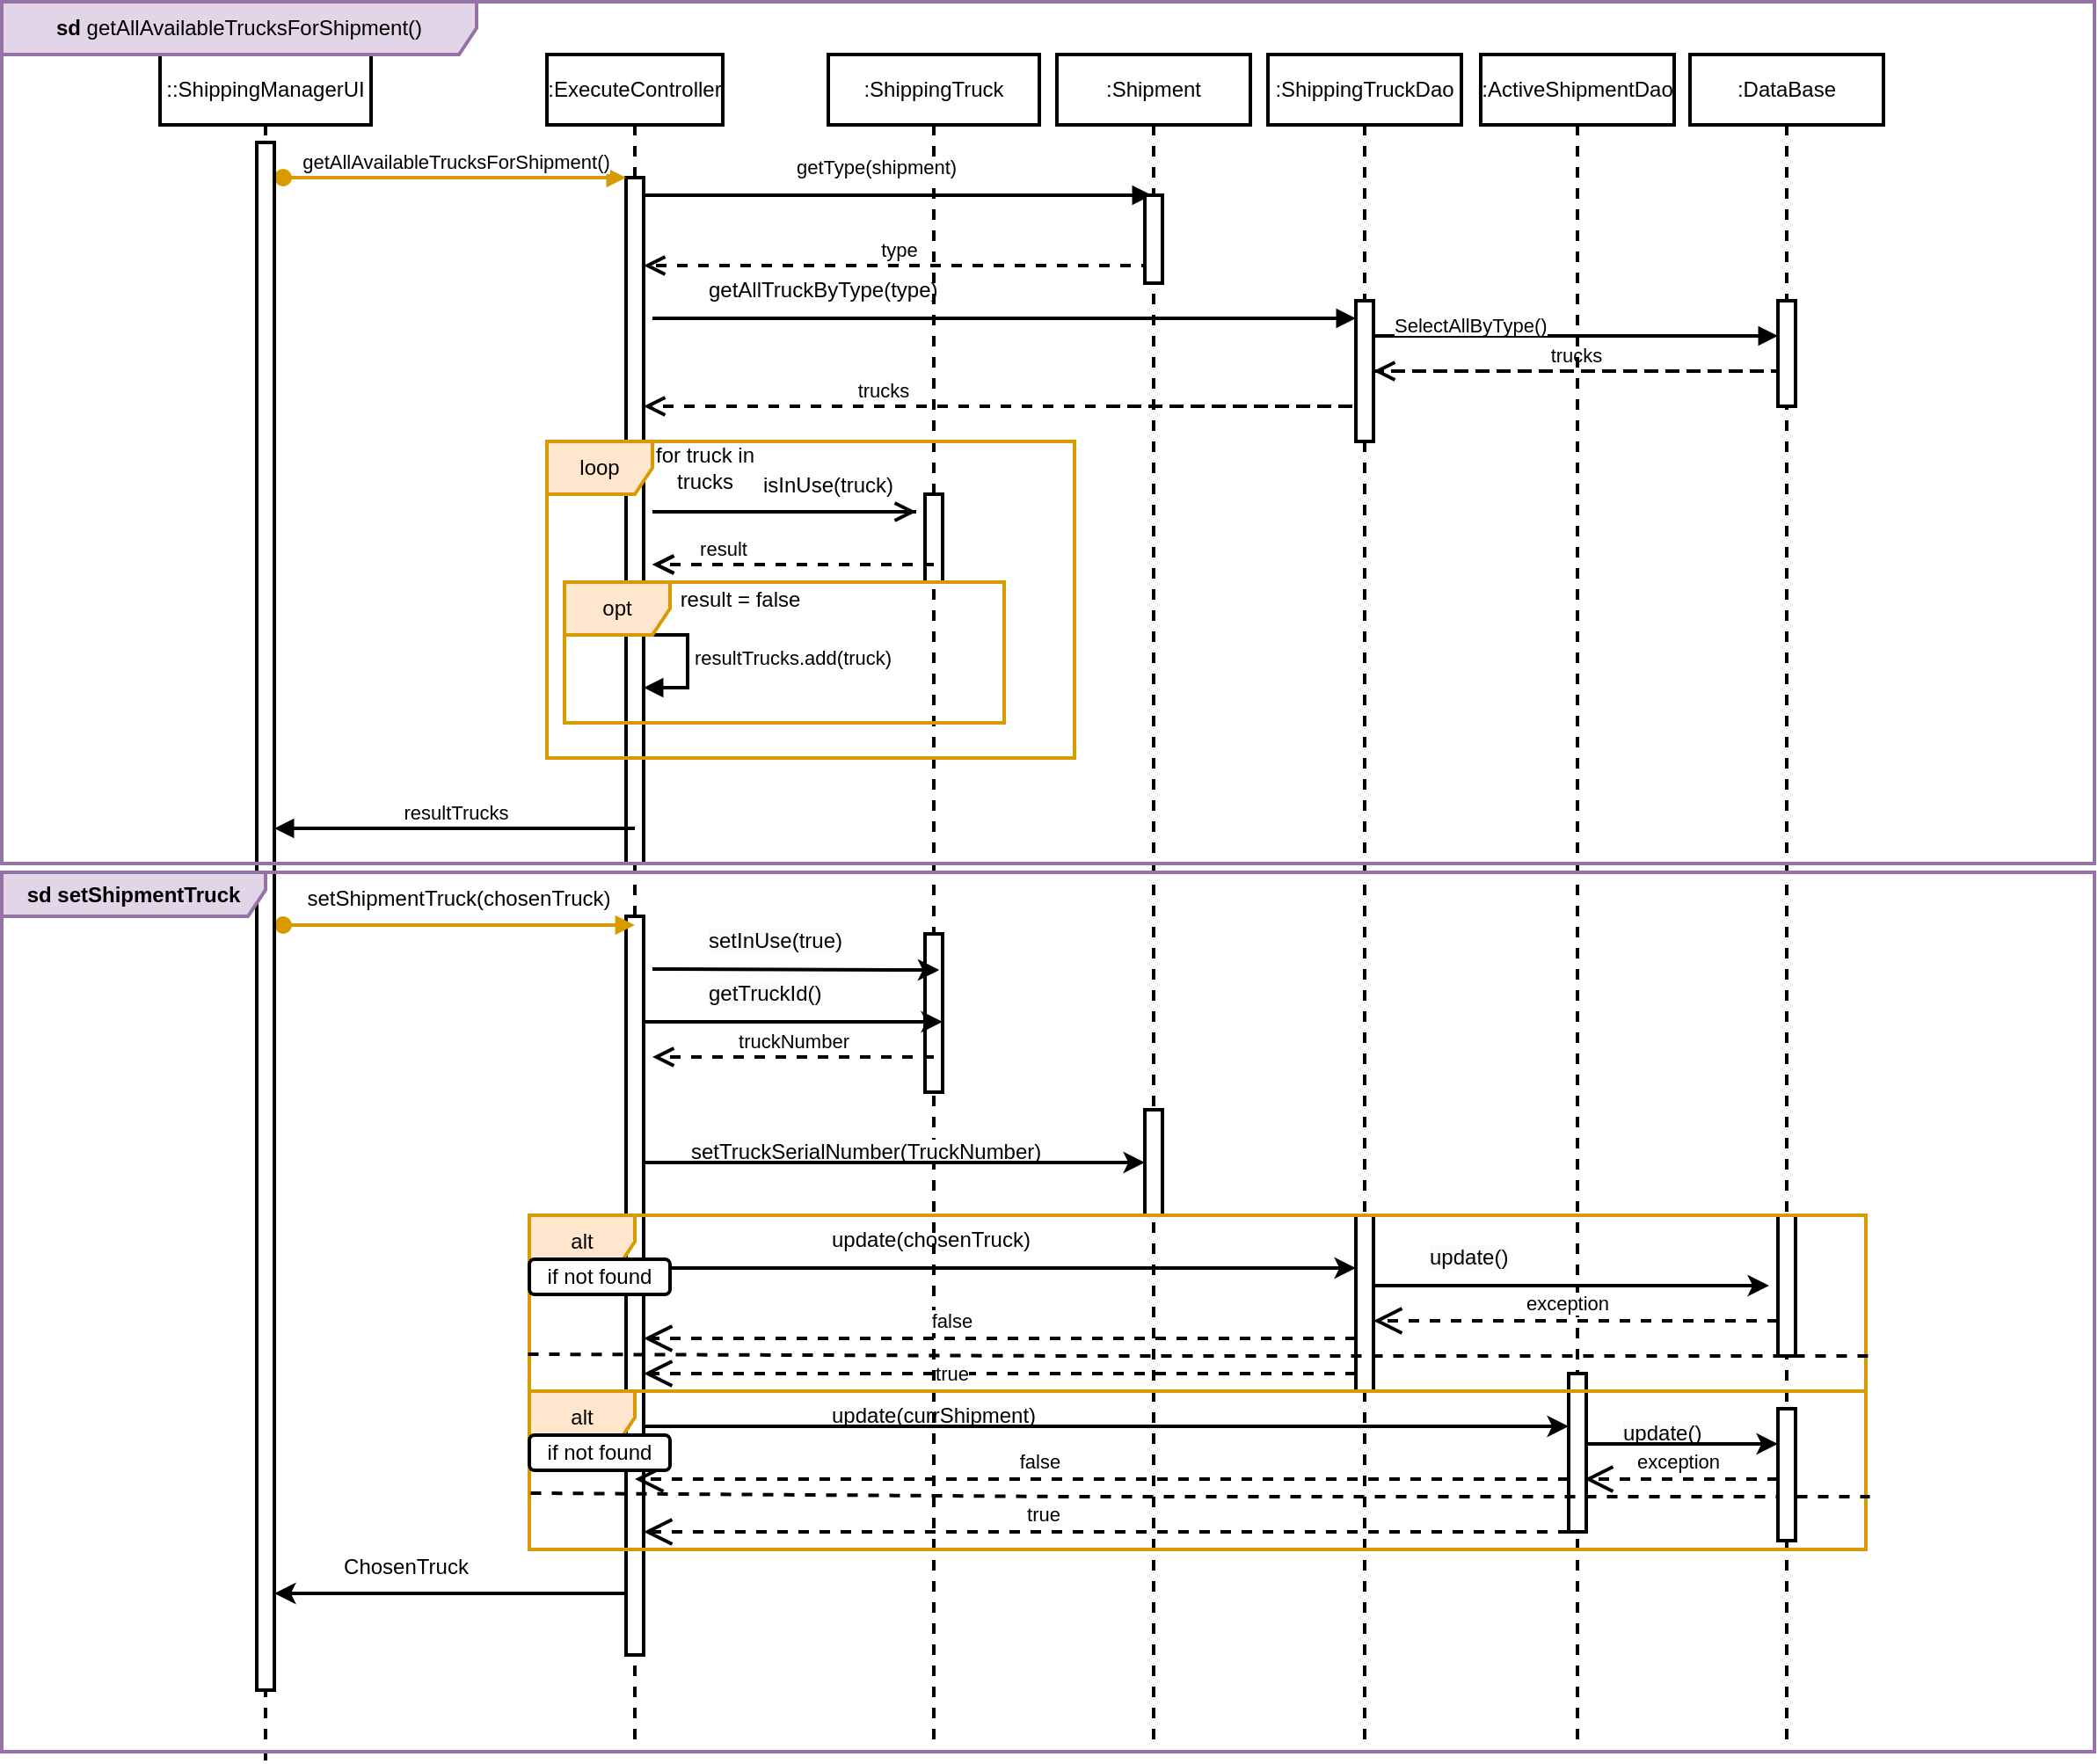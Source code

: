 <mxfile version="21.2.6" type="github">
  <diagram name="Page-1" id="2YBvvXClWsGukQMizWep">
    <mxGraphModel dx="2072" dy="686" grid="1" gridSize="10" guides="1" tooltips="1" connect="1" arrows="1" fold="1" page="1" pageScale="1" pageWidth="850" pageHeight="1100" math="0" shadow="0">
      <root>
        <mxCell id="0" />
        <mxCell id="1" parent="0" />
        <mxCell id="aM9ryv3xv72pqoxQDRHE-1" value=":ExecuteController" style="shape=umlLifeline;perimeter=lifelinePerimeter;whiteSpace=wrap;html=1;container=0;dropTarget=0;collapsible=0;recursiveResize=0;outlineConnect=0;portConstraint=eastwest;newEdgeStyle={&quot;edgeStyle&quot;:&quot;elbowEdgeStyle&quot;,&quot;elbow&quot;:&quot;vertical&quot;,&quot;curved&quot;:0,&quot;rounded&quot;:0};strokeWidth=2;" parent="1" vertex="1">
          <mxGeometry x="40" y="40" width="100" height="960" as="geometry" />
        </mxCell>
        <mxCell id="aM9ryv3xv72pqoxQDRHE-2" value="" style="html=1;points=[];perimeter=orthogonalPerimeter;outlineConnect=0;targetShapes=umlLifeline;portConstraint=eastwest;newEdgeStyle={&quot;edgeStyle&quot;:&quot;elbowEdgeStyle&quot;,&quot;elbow&quot;:&quot;vertical&quot;,&quot;curved&quot;:0,&quot;rounded&quot;:0};strokeWidth=2;" parent="aM9ryv3xv72pqoxQDRHE-1" vertex="1">
          <mxGeometry x="45" y="70" width="10" height="390" as="geometry" />
        </mxCell>
        <mxCell id="aM9ryv3xv72pqoxQDRHE-3" value="getAllAvailableTrucksForShipment()" style="html=1;verticalAlign=bottom;startArrow=oval;endArrow=block;startSize=8;edgeStyle=elbowEdgeStyle;elbow=vertical;curved=0;rounded=0;strokeWidth=2;fillColor=#ffe6cc;strokeColor=#d79b00;" parent="aM9ryv3xv72pqoxQDRHE-1" target="aM9ryv3xv72pqoxQDRHE-2" edge="1">
          <mxGeometry relative="1" as="geometry">
            <mxPoint x="-150" y="70" as="sourcePoint" />
            <mxPoint as="offset" />
          </mxGeometry>
        </mxCell>
        <mxCell id="iJzgUWPLG5DUc_U-r8P8-33" value="" style="html=1;points=[];perimeter=orthogonalPerimeter;outlineConnect=0;targetShapes=umlLifeline;portConstraint=eastwest;newEdgeStyle={&quot;edgeStyle&quot;:&quot;elbowEdgeStyle&quot;,&quot;elbow&quot;:&quot;vertical&quot;,&quot;curved&quot;:0,&quot;rounded&quot;:0};strokeWidth=2;" parent="aM9ryv3xv72pqoxQDRHE-1" vertex="1">
          <mxGeometry x="45" y="490" width="10" height="420" as="geometry" />
        </mxCell>
        <mxCell id="iJzgUWPLG5DUc_U-r8P8-143" value="resultTrucks.add(truck)" style="html=1;align=left;spacingLeft=2;endArrow=block;rounded=0;edgeStyle=orthogonalEdgeStyle;curved=0;rounded=0;strokeWidth=2;" parent="aM9ryv3xv72pqoxQDRHE-1" edge="1">
          <mxGeometry relative="1" as="geometry">
            <mxPoint x="50" y="330" as="sourcePoint" />
            <Array as="points">
              <mxPoint x="80" y="360" />
            </Array>
            <mxPoint x="55" y="360.029" as="targetPoint" />
          </mxGeometry>
        </mxCell>
        <mxCell id="aM9ryv3xv72pqoxQDRHE-5" value=":ShippingTruck" style="shape=umlLifeline;perimeter=lifelinePerimeter;whiteSpace=wrap;html=1;container=0;dropTarget=0;collapsible=0;recursiveResize=0;outlineConnect=0;portConstraint=eastwest;newEdgeStyle={&quot;edgeStyle&quot;:&quot;elbowEdgeStyle&quot;,&quot;elbow&quot;:&quot;vertical&quot;,&quot;curved&quot;:0,&quot;rounded&quot;:0};strokeWidth=2;" parent="1" vertex="1">
          <mxGeometry x="200" y="40" width="120" height="960" as="geometry" />
        </mxCell>
        <mxCell id="iJzgUWPLG5DUc_U-r8P8-34" value="" style="html=1;points=[];perimeter=orthogonalPerimeter;outlineConnect=0;targetShapes=umlLifeline;portConstraint=eastwest;newEdgeStyle={&quot;edgeStyle&quot;:&quot;elbowEdgeStyle&quot;,&quot;elbow&quot;:&quot;vertical&quot;,&quot;curved&quot;:0,&quot;rounded&quot;:0};strokeWidth=2;" parent="aM9ryv3xv72pqoxQDRHE-5" vertex="1">
          <mxGeometry x="55" y="500" width="10" height="90" as="geometry" />
        </mxCell>
        <mxCell id="iJzgUWPLG5DUc_U-r8P8-75" value="" style="html=1;points=[];perimeter=orthogonalPerimeter;outlineConnect=0;targetShapes=umlLifeline;portConstraint=eastwest;newEdgeStyle={&quot;edgeStyle&quot;:&quot;elbowEdgeStyle&quot;,&quot;elbow&quot;:&quot;vertical&quot;,&quot;curved&quot;:0,&quot;rounded&quot;:0};strokeWidth=2;" parent="aM9ryv3xv72pqoxQDRHE-5" vertex="1">
          <mxGeometry x="55" y="250" width="10" height="50" as="geometry" />
        </mxCell>
        <mxCell id="aM9ryv3xv72pqoxQDRHE-7" value="" style="html=1;verticalAlign=bottom;endArrow=block;edgeStyle=elbowEdgeStyle;elbow=vertical;curved=0;rounded=0;strokeWidth=2;" parent="1" source="aM9ryv3xv72pqoxQDRHE-2" target="iJzgUWPLG5DUc_U-r8P8-44" edge="1">
          <mxGeometry x="0.002" relative="1" as="geometry">
            <mxPoint x="195" y="130" as="sourcePoint" />
            <Array as="points">
              <mxPoint x="180" y="120" />
            </Array>
            <mxPoint x="265" y="120" as="targetPoint" />
            <mxPoint as="offset" />
          </mxGeometry>
        </mxCell>
        <mxCell id="iJzgUWPLG5DUc_U-r8P8-1" value="&lt;span style=&quot;color: rgb(0, 0, 0); font-family: Helvetica; font-size: 11px; font-style: normal; font-variant-ligatures: normal; font-variant-caps: normal; font-weight: 400; letter-spacing: normal; orphans: 2; text-align: center; text-indent: 0px; text-transform: none; widows: 2; word-spacing: 0px; -webkit-text-stroke-width: 0px; background-color: rgb(255, 255, 255); text-decoration-thickness: initial; text-decoration-style: initial; text-decoration-color: initial; float: none; display: inline !important;&quot;&gt;getType(shipment)&lt;/span&gt;" style="text;whiteSpace=wrap;html=1;strokeWidth=2;" parent="1" vertex="1">
          <mxGeometry x="180" y="90" width="100" height="40" as="geometry" />
        </mxCell>
        <mxCell id="iJzgUWPLG5DUc_U-r8P8-2" value="type" style="html=1;verticalAlign=bottom;endArrow=open;dashed=1;endSize=8;edgeStyle=elbowEdgeStyle;elbow=vertical;curved=0;rounded=0;strokeWidth=2;" parent="1" source="iJzgUWPLG5DUc_U-r8P8-44" target="aM9ryv3xv72pqoxQDRHE-2" edge="1">
          <mxGeometry relative="1" as="geometry">
            <mxPoint x="100" y="160" as="targetPoint" />
            <Array as="points">
              <mxPoint x="185" y="160" />
            </Array>
            <mxPoint x="260" y="160" as="sourcePoint" />
          </mxGeometry>
        </mxCell>
        <mxCell id="iJzgUWPLG5DUc_U-r8P8-3" value=":ShippingTruckDao" style="shape=umlLifeline;perimeter=lifelinePerimeter;whiteSpace=wrap;html=1;container=0;dropTarget=0;collapsible=0;recursiveResize=0;outlineConnect=0;portConstraint=eastwest;newEdgeStyle={&quot;edgeStyle&quot;:&quot;elbowEdgeStyle&quot;,&quot;elbow&quot;:&quot;vertical&quot;,&quot;curved&quot;:0,&quot;rounded&quot;:0};strokeWidth=2;" parent="1" vertex="1">
          <mxGeometry x="450" y="40" width="110" height="960" as="geometry" />
        </mxCell>
        <mxCell id="iJzgUWPLG5DUc_U-r8P8-4" value="" style="html=1;points=[];perimeter=orthogonalPerimeter;outlineConnect=0;targetShapes=umlLifeline;portConstraint=eastwest;newEdgeStyle={&quot;edgeStyle&quot;:&quot;elbowEdgeStyle&quot;,&quot;elbow&quot;:&quot;vertical&quot;,&quot;curved&quot;:0,&quot;rounded&quot;:0};strokeWidth=2;" parent="iJzgUWPLG5DUc_U-r8P8-3" vertex="1">
          <mxGeometry x="50" y="140" width="10" height="80" as="geometry" />
        </mxCell>
        <mxCell id="iJzgUWPLG5DUc_U-r8P8-81" value="" style="html=1;points=[];perimeter=orthogonalPerimeter;outlineConnect=0;targetShapes=umlLifeline;portConstraint=eastwest;newEdgeStyle={&quot;edgeStyle&quot;:&quot;elbowEdgeStyle&quot;,&quot;elbow&quot;:&quot;vertical&quot;,&quot;curved&quot;:0,&quot;rounded&quot;:0};strokeWidth=2;" parent="iJzgUWPLG5DUc_U-r8P8-3" vertex="1">
          <mxGeometry x="50" y="660" width="10" height="100" as="geometry" />
        </mxCell>
        <mxCell id="iJzgUWPLG5DUc_U-r8P8-5" value="" style="html=1;verticalAlign=bottom;endArrow=block;edgeStyle=elbowEdgeStyle;elbow=vertical;curved=0;rounded=0;strokeWidth=2;" parent="1" target="iJzgUWPLG5DUc_U-r8P8-4" edge="1">
          <mxGeometry x="0.002" relative="1" as="geometry">
            <mxPoint x="100" y="190" as="sourcePoint" />
            <Array as="points" />
            <mxPoint x="270" y="189.8" as="targetPoint" />
            <mxPoint as="offset" />
          </mxGeometry>
        </mxCell>
        <mxCell id="iJzgUWPLG5DUc_U-r8P8-6" value="getAllTruckByType(type)" style="text;whiteSpace=wrap;html=1;strokeWidth=2;" parent="1" vertex="1">
          <mxGeometry x="130" y="160" width="100" height="40" as="geometry" />
        </mxCell>
        <mxCell id="iJzgUWPLG5DUc_U-r8P8-8" value=":DataBase" style="shape=umlLifeline;perimeter=lifelinePerimeter;whiteSpace=wrap;html=1;container=0;dropTarget=0;collapsible=0;recursiveResize=0;outlineConnect=0;portConstraint=eastwest;newEdgeStyle={&quot;edgeStyle&quot;:&quot;elbowEdgeStyle&quot;,&quot;elbow&quot;:&quot;vertical&quot;,&quot;curved&quot;:0,&quot;rounded&quot;:0};strokeWidth=2;" parent="1" vertex="1">
          <mxGeometry x="690" y="40" width="110" height="960" as="geometry" />
        </mxCell>
        <mxCell id="iJzgUWPLG5DUc_U-r8P8-9" value="" style="html=1;points=[];perimeter=orthogonalPerimeter;outlineConnect=0;targetShapes=umlLifeline;portConstraint=eastwest;newEdgeStyle={&quot;edgeStyle&quot;:&quot;elbowEdgeStyle&quot;,&quot;elbow&quot;:&quot;vertical&quot;,&quot;curved&quot;:0,&quot;rounded&quot;:0};strokeWidth=2;" parent="iJzgUWPLG5DUc_U-r8P8-8" vertex="1">
          <mxGeometry x="50" y="140" width="10" height="60" as="geometry" />
        </mxCell>
        <mxCell id="iJzgUWPLG5DUc_U-r8P8-69" value="" style="html=1;points=[];perimeter=orthogonalPerimeter;outlineConnect=0;targetShapes=umlLifeline;portConstraint=eastwest;newEdgeStyle={&quot;edgeStyle&quot;:&quot;elbowEdgeStyle&quot;,&quot;elbow&quot;:&quot;vertical&quot;,&quot;curved&quot;:0,&quot;rounded&quot;:0};strokeWidth=2;" parent="iJzgUWPLG5DUc_U-r8P8-8" vertex="1">
          <mxGeometry x="50" y="660" width="10" height="80" as="geometry" />
        </mxCell>
        <mxCell id="iJzgUWPLG5DUc_U-r8P8-10" value="" style="html=1;verticalAlign=bottom;endArrow=block;edgeStyle=elbowEdgeStyle;elbow=vertical;curved=0;rounded=0;strokeWidth=2;" parent="1" target="iJzgUWPLG5DUc_U-r8P8-9" edge="1">
          <mxGeometry x="0.002" relative="1" as="geometry">
            <mxPoint x="510" y="200" as="sourcePoint" />
            <Array as="points" />
            <mxPoint x="640" y="200" as="targetPoint" />
            <mxPoint as="offset" />
          </mxGeometry>
        </mxCell>
        <mxCell id="iJzgUWPLG5DUc_U-r8P8-12" value="trucks" style="html=1;verticalAlign=bottom;endArrow=open;dashed=1;endSize=8;edgeStyle=elbowEdgeStyle;elbow=vertical;curved=0;rounded=0;strokeWidth=2;" parent="1" edge="1">
          <mxGeometry x="0.5" relative="1" as="geometry">
            <mxPoint x="510" y="220" as="targetPoint" />
            <Array as="points">
              <mxPoint x="740" y="220" />
            </Array>
            <mxPoint x="510" y="220" as="sourcePoint" />
            <mxPoint as="offset" />
          </mxGeometry>
        </mxCell>
        <mxCell id="iJzgUWPLG5DUc_U-r8P8-13" value="trucks" style="html=1;verticalAlign=bottom;endArrow=open;dashed=1;endSize=8;edgeStyle=elbowEdgeStyle;elbow=vertical;curved=0;rounded=0;strokeWidth=2;" parent="1" target="aM9ryv3xv72pqoxQDRHE-2" edge="1">
          <mxGeometry x="0.5" relative="1" as="geometry">
            <mxPoint x="180" y="240" as="targetPoint" />
            <Array as="points">
              <mxPoint x="500" y="240" />
            </Array>
            <mxPoint x="360" y="240" as="sourcePoint" />
            <mxPoint as="offset" />
          </mxGeometry>
        </mxCell>
        <mxCell id="iJzgUWPLG5DUc_U-r8P8-15" value="loop" style="shape=umlFrame;whiteSpace=wrap;html=1;pointerEvents=0;strokeWidth=2;fillColor=#ffe6cc;strokeColor=#d79b00;" parent="1" vertex="1">
          <mxGeometry x="40" y="260" width="300" height="180" as="geometry" />
        </mxCell>
        <mxCell id="iJzgUWPLG5DUc_U-r8P8-16" value="for truck in trucks" style="text;html=1;align=center;verticalAlign=middle;whiteSpace=wrap;rounded=0;strokeWidth=2;" parent="1" vertex="1">
          <mxGeometry x="100" y="260" width="60" height="30" as="geometry" />
        </mxCell>
        <mxCell id="iJzgUWPLG5DUc_U-r8P8-19" value="" style="html=1;verticalAlign=bottom;endArrow=open;dashed=1;endSize=8;edgeStyle=elbowEdgeStyle;elbow=vertical;curved=0;rounded=0;strokeWidth=2;" parent="1" edge="1">
          <mxGeometry x="0.075" y="10" relative="1" as="geometry">
            <mxPoint x="250" y="300" as="targetPoint" />
            <Array as="points">
              <mxPoint x="100" y="300" />
            </Array>
            <mxPoint x="250" y="300" as="sourcePoint" />
            <mxPoint as="offset" />
          </mxGeometry>
        </mxCell>
        <mxCell id="iJzgUWPLG5DUc_U-r8P8-22" value="isInUse(truck)" style="text;html=1;align=center;verticalAlign=middle;whiteSpace=wrap;rounded=0;strokeWidth=2;" parent="1" vertex="1">
          <mxGeometry x="170" y="270" width="60" height="30" as="geometry" />
        </mxCell>
        <mxCell id="iJzgUWPLG5DUc_U-r8P8-26" value="result" style="html=1;verticalAlign=bottom;endArrow=open;dashed=1;endSize=8;edgeStyle=elbowEdgeStyle;elbow=vertical;curved=0;rounded=0;strokeWidth=2;" parent="1" edge="1">
          <mxGeometry x="0.5" relative="1" as="geometry">
            <mxPoint x="100" y="330" as="targetPoint" />
            <Array as="points" />
            <mxPoint x="260" y="330" as="sourcePoint" />
            <mxPoint as="offset" />
          </mxGeometry>
        </mxCell>
        <mxCell id="iJzgUWPLG5DUc_U-r8P8-27" value="opt" style="shape=umlFrame;whiteSpace=wrap;html=1;pointerEvents=0;strokeWidth=2;fillColor=#ffe6cc;strokeColor=#d79b00;" parent="1" vertex="1">
          <mxGeometry x="50" y="340" width="250" height="80" as="geometry" />
        </mxCell>
        <mxCell id="iJzgUWPLG5DUc_U-r8P8-36" value="setShipmentTruck(chosenTruck)" style="text;html=1;align=center;verticalAlign=middle;whiteSpace=wrap;rounded=0;strokeWidth=2;" parent="1" vertex="1">
          <mxGeometry x="-20" y="505" width="20" height="30" as="geometry" />
        </mxCell>
        <mxCell id="iJzgUWPLG5DUc_U-r8P8-38" value="&lt;span style=&quot;color: rgb(0, 0, 0); font-family: Helvetica; font-size: 12px; font-style: normal; font-variant-ligatures: normal; font-variant-caps: normal; font-weight: 400; letter-spacing: normal; orphans: 2; text-align: center; text-indent: 0px; text-transform: none; widows: 2; word-spacing: 0px; -webkit-text-stroke-width: 0px; background-color: rgb(251, 251, 251); text-decoration-thickness: initial; text-decoration-style: initial; text-decoration-color: initial; float: none; display: inline !important;&quot;&gt;setInUse(true)&lt;/span&gt;" style="text;whiteSpace=wrap;html=1;strokeWidth=2;" parent="1" vertex="1">
          <mxGeometry x="130" y="530" width="320" height="40" as="geometry" />
        </mxCell>
        <mxCell id="iJzgUWPLG5DUc_U-r8P8-43" value="&lt;div style=&quot;text-align: center;&quot;&gt;&lt;span style=&quot;font-size: 11px; background-color: rgb(255, 255, 255);&quot;&gt;SelectAllByType()&lt;/span&gt;&lt;/div&gt;" style="text;whiteSpace=wrap;html=1;strokeWidth=2;" parent="1" vertex="1">
          <mxGeometry x="520" y="180" width="100" height="40" as="geometry" />
        </mxCell>
        <mxCell id="iJzgUWPLG5DUc_U-r8P8-44" value=":Shipment" style="shape=umlLifeline;perimeter=lifelinePerimeter;whiteSpace=wrap;html=1;container=0;dropTarget=0;collapsible=0;recursiveResize=0;outlineConnect=0;portConstraint=eastwest;newEdgeStyle={&quot;edgeStyle&quot;:&quot;elbowEdgeStyle&quot;,&quot;elbow&quot;:&quot;vertical&quot;,&quot;curved&quot;:0,&quot;rounded&quot;:0};strokeWidth=2;" parent="1" vertex="1">
          <mxGeometry x="330" y="40" width="110" height="960" as="geometry" />
        </mxCell>
        <mxCell id="iJzgUWPLG5DUc_U-r8P8-46" value="" style="html=1;points=[];perimeter=orthogonalPerimeter;outlineConnect=0;targetShapes=umlLifeline;portConstraint=eastwest;newEdgeStyle={&quot;edgeStyle&quot;:&quot;elbowEdgeStyle&quot;,&quot;elbow&quot;:&quot;vertical&quot;,&quot;curved&quot;:0,&quot;rounded&quot;:0};strokeWidth=2;" parent="iJzgUWPLG5DUc_U-r8P8-44" vertex="1">
          <mxGeometry x="50" y="600" width="10" height="60" as="geometry" />
        </mxCell>
        <mxCell id="iJzgUWPLG5DUc_U-r8P8-74" value="" style="html=1;points=[];perimeter=orthogonalPerimeter;outlineConnect=0;targetShapes=umlLifeline;portConstraint=eastwest;newEdgeStyle={&quot;edgeStyle&quot;:&quot;elbowEdgeStyle&quot;,&quot;elbow&quot;:&quot;vertical&quot;,&quot;curved&quot;:0,&quot;rounded&quot;:0};strokeWidth=2;" parent="iJzgUWPLG5DUc_U-r8P8-44" vertex="1">
          <mxGeometry x="50" y="80" width="10" height="50" as="geometry" />
        </mxCell>
        <mxCell id="iJzgUWPLG5DUc_U-r8P8-59" value="" style="endArrow=classic;html=1;rounded=0;entryX=0.416;entryY=0.014;entryDx=0;entryDy=0;entryPerimeter=0;strokeWidth=2;" parent="1" target="iJzgUWPLG5DUc_U-r8P8-64" edge="1">
          <mxGeometry width="50" height="50" relative="1" as="geometry">
            <mxPoint x="100" y="560" as="sourcePoint" />
            <mxPoint x="140" y="510" as="targetPoint" />
          </mxGeometry>
        </mxCell>
        <mxCell id="iJzgUWPLG5DUc_U-r8P8-61" value="&lt;span style=&quot;color: rgb(0, 0, 0); font-family: Helvetica; font-size: 12px; font-style: normal; font-variant-ligatures: normal; font-variant-caps: normal; font-weight: 400; letter-spacing: normal; orphans: 2; text-align: center; text-indent: 0px; text-transform: none; widows: 2; word-spacing: 0px; -webkit-text-stroke-width: 0px; background-color: rgb(251, 251, 251); text-decoration-thickness: initial; text-decoration-style: initial; text-decoration-color: initial; float: none; display: inline !important;&quot;&gt;setTruckSerialNumber(TruckNumber)&lt;/span&gt;" style="text;whiteSpace=wrap;html=1;strokeWidth=2;" parent="1" vertex="1">
          <mxGeometry x="120" y="650" width="320" height="40" as="geometry" />
        </mxCell>
        <mxCell id="iJzgUWPLG5DUc_U-r8P8-62" value="" style="endArrow=classic;html=1;rounded=0;strokeWidth=2;" parent="1" edge="1">
          <mxGeometry width="50" height="50" relative="1" as="geometry">
            <mxPoint x="95" y="670" as="sourcePoint" />
            <mxPoint x="380" y="670" as="targetPoint" />
          </mxGeometry>
        </mxCell>
        <mxCell id="iJzgUWPLG5DUc_U-r8P8-63" value="" style="endArrow=classic;html=1;rounded=0;strokeWidth=2;" parent="1" edge="1">
          <mxGeometry width="50" height="50" relative="1" as="geometry">
            <mxPoint x="95" y="590" as="sourcePoint" />
            <mxPoint x="265" y="590" as="targetPoint" />
          </mxGeometry>
        </mxCell>
        <mxCell id="iJzgUWPLG5DUc_U-r8P8-64" value="&lt;span style=&quot;color: rgb(0, 0, 0); font-family: Helvetica; font-size: 12px; font-style: normal; font-variant-ligatures: normal; font-variant-caps: normal; font-weight: 400; letter-spacing: normal; orphans: 2; text-align: center; text-indent: 0px; text-transform: none; widows: 2; word-spacing: 0px; -webkit-text-stroke-width: 0px; background-color: rgb(251, 251, 251); text-decoration-thickness: initial; text-decoration-style: initial; text-decoration-color: initial; float: none; display: inline !important;&quot;&gt;getTruckId()&lt;/span&gt;" style="text;whiteSpace=wrap;html=1;strokeWidth=2;" parent="1" vertex="1">
          <mxGeometry x="130" y="560" width="320" height="40" as="geometry" />
        </mxCell>
        <mxCell id="iJzgUWPLG5DUc_U-r8P8-66" value="truckNumber" style="html=1;verticalAlign=bottom;endArrow=open;dashed=1;endSize=8;edgeStyle=elbowEdgeStyle;elbow=vertical;curved=0;rounded=0;strokeWidth=2;" parent="1" edge="1">
          <mxGeometry relative="1" as="geometry">
            <mxPoint x="100" y="610" as="targetPoint" />
            <Array as="points" />
            <mxPoint x="260" y="610" as="sourcePoint" />
            <mxPoint as="offset" />
          </mxGeometry>
        </mxCell>
        <mxCell id="iJzgUWPLG5DUc_U-r8P8-67" value="" style="endArrow=classic;html=1;rounded=0;strokeWidth=2;" parent="1" target="iJzgUWPLG5DUc_U-r8P8-81" edge="1">
          <mxGeometry width="50" height="50" relative="1" as="geometry">
            <mxPoint x="95" y="730" as="sourcePoint" />
            <mxPoint x="610" y="730" as="targetPoint" />
          </mxGeometry>
        </mxCell>
        <mxCell id="iJzgUWPLG5DUc_U-r8P8-70" value=":ActiveShipmentDao" style="shape=umlLifeline;perimeter=lifelinePerimeter;whiteSpace=wrap;html=1;container=0;dropTarget=0;collapsible=0;recursiveResize=0;outlineConnect=0;portConstraint=eastwest;newEdgeStyle={&quot;edgeStyle&quot;:&quot;elbowEdgeStyle&quot;,&quot;elbow&quot;:&quot;vertical&quot;,&quot;curved&quot;:0,&quot;rounded&quot;:0};strokeWidth=2;" parent="1" vertex="1">
          <mxGeometry x="571" y="40" width="110" height="960" as="geometry" />
        </mxCell>
        <mxCell id="iJzgUWPLG5DUc_U-r8P8-87" value="" style="html=1;points=[];perimeter=orthogonalPerimeter;outlineConnect=0;targetShapes=umlLifeline;portConstraint=eastwest;newEdgeStyle={&quot;edgeStyle&quot;:&quot;elbowEdgeStyle&quot;,&quot;elbow&quot;:&quot;vertical&quot;,&quot;curved&quot;:0,&quot;rounded&quot;:0};strokeWidth=2;" parent="iJzgUWPLG5DUc_U-r8P8-70" vertex="1">
          <mxGeometry x="50" y="750" width="10" height="90" as="geometry" />
        </mxCell>
        <mxCell id="iJzgUWPLG5DUc_U-r8P8-80" value="update(chosenTruck)" style="text;whiteSpace=wrap;html=1;strokeWidth=2;" parent="1" vertex="1">
          <mxGeometry x="200" y="700" width="320" height="40" as="geometry" />
        </mxCell>
        <mxCell id="iJzgUWPLG5DUc_U-r8P8-83" value="" style="endArrow=classic;html=1;rounded=0;strokeWidth=2;" parent="1" source="iJzgUWPLG5DUc_U-r8P8-81" edge="1">
          <mxGeometry width="50" height="50" relative="1" as="geometry">
            <mxPoint x="330" y="740" as="sourcePoint" />
            <mxPoint x="735" y="740" as="targetPoint" />
          </mxGeometry>
        </mxCell>
        <mxCell id="iJzgUWPLG5DUc_U-r8P8-84" value="&lt;span style=&quot;color: rgb(0, 0, 0); font-family: Helvetica; font-size: 12px; font-style: normal; font-variant-ligatures: normal; font-variant-caps: normal; font-weight: 400; letter-spacing: normal; orphans: 2; text-align: center; text-indent: 0px; text-transform: none; widows: 2; word-spacing: 0px; -webkit-text-stroke-width: 0px; background-color: rgb(251, 251, 251); text-decoration-thickness: initial; text-decoration-style: initial; text-decoration-color: initial; float: none; display: inline !important;&quot;&gt;update()&lt;/span&gt;" style="text;whiteSpace=wrap;html=1;strokeWidth=2;" parent="1" vertex="1">
          <mxGeometry x="540" y="710" width="320" height="40" as="geometry" />
        </mxCell>
        <mxCell id="iJzgUWPLG5DUc_U-r8P8-90" value="update(currShipment)" style="text;whiteSpace=wrap;html=1;strokeWidth=2;" parent="1" vertex="1">
          <mxGeometry x="200" y="800" width="120" height="40" as="geometry" />
        </mxCell>
        <mxCell id="iJzgUWPLG5DUc_U-r8P8-110" value="result" style="html=1;verticalAlign=bottom;endArrow=open;dashed=1;endSize=8;edgeStyle=elbowEdgeStyle;elbow=vertical;curved=0;rounded=0;strokeWidth=2;" parent="1" edge="1">
          <mxGeometry x="0.5" relative="1" as="geometry">
            <mxPoint x="100" y="330" as="targetPoint" />
            <Array as="points" />
            <mxPoint x="260" y="330" as="sourcePoint" />
            <mxPoint as="offset" />
          </mxGeometry>
        </mxCell>
        <mxCell id="iJzgUWPLG5DUc_U-r8P8-111" value="result = false" style="text;html=1;align=center;verticalAlign=middle;whiteSpace=wrap;rounded=0;strokeWidth=2;" parent="1" vertex="1">
          <mxGeometry x="110" y="340" width="80" height="20" as="geometry" />
        </mxCell>
        <mxCell id="iJzgUWPLG5DUc_U-r8P8-146" value="resultTrucks" style="html=1;verticalAlign=bottom;endArrow=block;edgeStyle=elbowEdgeStyle;elbow=vertical;curved=0;rounded=0;strokeWidth=2;" parent="1" target="wEr3nagjSz4zOhO-juRM-2" edge="1">
          <mxGeometry width="80" relative="1" as="geometry">
            <mxPoint x="90" y="480" as="sourcePoint" />
            <mxPoint x="-50" y="480" as="targetPoint" />
            <Array as="points">
              <mxPoint x="70" y="480" />
            </Array>
            <mxPoint as="offset" />
          </mxGeometry>
        </mxCell>
        <mxCell id="iJzgUWPLG5DUc_U-r8P8-157" value="alt" style="shape=umlFrame;whiteSpace=wrap;html=1;pointerEvents=0;strokeWidth=2;fillColor=#ffe6cc;strokeColor=#d79b00;" parent="1" vertex="1">
          <mxGeometry x="30" y="700" width="760" height="100" as="geometry" />
        </mxCell>
        <mxCell id="iJzgUWPLG5DUc_U-r8P8-164" value="exception" style="endArrow=open;endSize=12;dashed=1;html=1;rounded=0;strokeWidth=2;" parent="1" target="iJzgUWPLG5DUc_U-r8P8-81" edge="1">
          <mxGeometry x="0.043" y="-10" width="160" relative="1" as="geometry">
            <mxPoint x="740" y="760" as="sourcePoint" />
            <mxPoint x="900" y="760" as="targetPoint" />
            <mxPoint as="offset" />
          </mxGeometry>
        </mxCell>
        <mxCell id="iJzgUWPLG5DUc_U-r8P8-167" value="false" style="endArrow=open;endSize=12;dashed=1;html=1;rounded=0;strokeWidth=2;" parent="1" source="iJzgUWPLG5DUc_U-r8P8-81" target="iJzgUWPLG5DUc_U-r8P8-33" edge="1">
          <mxGeometry x="0.136" y="-10" width="160" relative="1" as="geometry">
            <mxPoint x="510" y="750" as="sourcePoint" />
            <mxPoint x="280" y="750" as="targetPoint" />
            <mxPoint as="offset" />
            <Array as="points">
              <mxPoint x="410" y="770" />
            </Array>
          </mxGeometry>
        </mxCell>
        <mxCell id="iJzgUWPLG5DUc_U-r8P8-168" value="true" style="endArrow=open;endSize=12;dashed=1;html=1;rounded=0;exitX=0;exitY=0.9;exitDx=0;exitDy=0;exitPerimeter=0;strokeWidth=2;" parent="1" source="iJzgUWPLG5DUc_U-r8P8-81" target="iJzgUWPLG5DUc_U-r8P8-33" edge="1">
          <mxGeometry x="0.136" width="160" relative="1" as="geometry">
            <mxPoint x="492.5" y="790" as="sourcePoint" />
            <mxPoint x="100" y="790" as="targetPoint" />
            <mxPoint as="offset" />
            <Array as="points">
              <mxPoint x="402.5" y="790" />
              <mxPoint x="360" y="790" />
            </Array>
          </mxGeometry>
        </mxCell>
        <mxCell id="iJzgUWPLG5DUc_U-r8P8-169" value="" style="endArrow=none;dashed=1;html=1;rounded=0;exitX=-0.001;exitY=0.79;exitDx=0;exitDy=0;exitPerimeter=0;strokeWidth=2;entryX=1.005;entryY=0.8;entryDx=0;entryDy=0;entryPerimeter=0;" parent="1" source="iJzgUWPLG5DUc_U-r8P8-157" target="iJzgUWPLG5DUc_U-r8P8-157" edge="1">
          <mxGeometry width="50" height="50" relative="1" as="geometry">
            <mxPoint x="340" y="870" as="sourcePoint" />
            <mxPoint x="740" y="780" as="targetPoint" />
            <Array as="points">
              <mxPoint x="340" y="780" />
            </Array>
          </mxGeometry>
        </mxCell>
        <mxCell id="iJzgUWPLG5DUc_U-r8P8-198" value="" style="endArrow=classic;html=1;rounded=0;strokeWidth=2;" parent="1" target="iJzgUWPLG5DUc_U-r8P8-87" edge="1">
          <mxGeometry width="50" height="50" relative="1" as="geometry">
            <mxPoint x="95" y="820" as="sourcePoint" />
            <mxPoint x="500" y="820" as="targetPoint" />
          </mxGeometry>
        </mxCell>
        <mxCell id="iJzgUWPLG5DUc_U-r8P8-201" value="&lt;span style=&quot;color: rgb(0, 0, 0); font-family: Helvetica; font-size: 12px; font-style: normal; font-variant-ligatures: normal; font-variant-caps: normal; font-weight: 400; letter-spacing: normal; orphans: 2; text-align: center; text-indent: 0px; text-transform: none; widows: 2; word-spacing: 0px; -webkit-text-stroke-width: 0px; background-color: rgb(251, 251, 251); text-decoration-thickness: initial; text-decoration-style: initial; text-decoration-color: initial; float: none; display: inline !important;&quot;&gt;update()&lt;/span&gt;" style="text;whiteSpace=wrap;html=1;strokeWidth=2;" parent="1" vertex="1">
          <mxGeometry x="650" y="810" width="50" height="40" as="geometry" />
        </mxCell>
        <mxCell id="iJzgUWPLG5DUc_U-r8P8-203" value="alt" style="shape=umlFrame;whiteSpace=wrap;html=1;pointerEvents=0;strokeWidth=2;fillColor=#ffe6cc;strokeColor=#d79b00;" parent="1" vertex="1">
          <mxGeometry x="30" y="800" width="760" height="90" as="geometry" />
        </mxCell>
        <mxCell id="iJzgUWPLG5DUc_U-r8P8-204" value="exception" style="endArrow=open;endSize=12;dashed=1;html=1;rounded=0;strokeWidth=2;" parent="1" edge="1">
          <mxGeometry x="0.043" y="-10" width="160" relative="1" as="geometry">
            <mxPoint x="740" y="850" as="sourcePoint" />
            <mxPoint x="630" y="850" as="targetPoint" />
            <mxPoint as="offset" />
            <Array as="points">
              <mxPoint x="690" y="850" />
            </Array>
          </mxGeometry>
        </mxCell>
        <mxCell id="iJzgUWPLG5DUc_U-r8P8-205" value="false" style="endArrow=open;endSize=12;dashed=1;html=1;rounded=0;strokeWidth=2;" parent="1" source="iJzgUWPLG5DUc_U-r8P8-87" edge="1">
          <mxGeometry x="0.136" y="-10" width="160" relative="1" as="geometry">
            <mxPoint x="505" y="840" as="sourcePoint" />
            <mxPoint x="90" y="850" as="targetPoint" />
            <mxPoint as="offset" />
            <Array as="points">
              <mxPoint x="480" y="850" />
              <mxPoint x="410" y="850" />
              <mxPoint x="350" y="850" />
              <mxPoint x="220" y="850" />
              <mxPoint x="100" y="850" />
            </Array>
          </mxGeometry>
        </mxCell>
        <mxCell id="iJzgUWPLG5DUc_U-r8P8-206" value="true" style="endArrow=open;endSize=12;dashed=1;html=1;rounded=0;strokeWidth=2;" parent="1" source="iJzgUWPLG5DUc_U-r8P8-87" edge="1">
          <mxGeometry x="0.136" y="-10" width="160" relative="1" as="geometry">
            <mxPoint x="500" y="880" as="sourcePoint" />
            <mxPoint x="95" y="880" as="targetPoint" />
            <mxPoint as="offset" />
            <Array as="points">
              <mxPoint x="402.5" y="880" />
              <mxPoint x="360" y="880" />
            </Array>
          </mxGeometry>
        </mxCell>
        <mxCell id="iJzgUWPLG5DUc_U-r8P8-207" value="" style="endArrow=none;dashed=1;html=1;rounded=0;exitX=0.001;exitY=0.644;exitDx=0;exitDy=0;exitPerimeter=0;strokeWidth=2;entryX=1.003;entryY=0.667;entryDx=0;entryDy=0;entryPerimeter=0;" parent="1" source="iJzgUWPLG5DUc_U-r8P8-203" target="iJzgUWPLG5DUc_U-r8P8-203" edge="1">
          <mxGeometry width="50" height="50" relative="1" as="geometry">
            <mxPoint x="100" y="860" as="sourcePoint" />
            <mxPoint x="740" y="860" as="targetPoint" />
            <Array as="points">
              <mxPoint x="340" y="860" />
            </Array>
          </mxGeometry>
        </mxCell>
        <mxCell id="iJzgUWPLG5DUc_U-r8P8-209" value="" style="html=1;points=[];perimeter=orthogonalPerimeter;outlineConnect=0;targetShapes=umlLifeline;portConstraint=eastwest;newEdgeStyle={&quot;edgeStyle&quot;:&quot;elbowEdgeStyle&quot;,&quot;elbow&quot;:&quot;vertical&quot;,&quot;curved&quot;:0,&quot;rounded&quot;:0};strokeWidth=2;" parent="1" vertex="1">
          <mxGeometry x="740" y="810" width="10" height="75" as="geometry" />
        </mxCell>
        <mxCell id="iJzgUWPLG5DUc_U-r8P8-210" value="" style="endArrow=classic;html=1;rounded=0;strokeWidth=2;" parent="1" edge="1">
          <mxGeometry width="50" height="50" relative="1" as="geometry">
            <mxPoint x="630" y="830" as="sourcePoint" />
            <mxPoint x="740" y="830" as="targetPoint" />
          </mxGeometry>
        </mxCell>
        <mxCell id="iJzgUWPLG5DUc_U-r8P8-211" value="" style="rounded=1;whiteSpace=wrap;html=1;strokeWidth=2;" parent="1" vertex="1">
          <mxGeometry x="30" y="825" width="80" height="20" as="geometry" />
        </mxCell>
        <mxCell id="iJzgUWPLG5DUc_U-r8P8-212" value="if not found" style="text;html=1;align=center;verticalAlign=middle;whiteSpace=wrap;rounded=0;strokeWidth=2;" parent="1" vertex="1">
          <mxGeometry x="35" y="820" width="70" height="30" as="geometry" />
        </mxCell>
        <mxCell id="iJzgUWPLG5DUc_U-r8P8-213" value="" style="rounded=1;whiteSpace=wrap;html=1;strokeWidth=2;" parent="1" vertex="1">
          <mxGeometry x="30" y="725" width="80" height="20" as="geometry" />
        </mxCell>
        <mxCell id="iJzgUWPLG5DUc_U-r8P8-214" value="if not found" style="text;html=1;align=center;verticalAlign=middle;whiteSpace=wrap;rounded=0;strokeWidth=2;" parent="1" vertex="1">
          <mxGeometry x="35" y="720" width="70" height="30" as="geometry" />
        </mxCell>
        <mxCell id="iJzgUWPLG5DUc_U-r8P8-217" value="" style="endArrow=classic;html=1;rounded=0;strokeWidth=2;entryX=0.25;entryY=1;entryDx=0;entryDy=0;" parent="1" source="iJzgUWPLG5DUc_U-r8P8-33" edge="1">
          <mxGeometry width="50" height="50" relative="1" as="geometry">
            <mxPoint x="50" y="840" as="sourcePoint" />
            <mxPoint x="-115" y="915" as="targetPoint" />
            <Array as="points" />
          </mxGeometry>
        </mxCell>
        <mxCell id="iJzgUWPLG5DUc_U-r8P8-221" value="" style="html=1;verticalAlign=bottom;startArrow=oval;endArrow=block;startSize=8;edgeStyle=elbowEdgeStyle;elbow=vertical;curved=0;rounded=0;strokeWidth=2;fillColor=#ffe6cc;strokeColor=#d79b00;" parent="1" edge="1">
          <mxGeometry x="-0.499" relative="1" as="geometry">
            <mxPoint x="-110" y="535" as="sourcePoint" />
            <mxPoint x="90" y="535" as="targetPoint" />
            <mxPoint as="offset" />
          </mxGeometry>
        </mxCell>
        <mxCell id="wEr3nagjSz4zOhO-juRM-1" value="::ShippingManagerUI" style="shape=umlLifeline;perimeter=lifelinePerimeter;whiteSpace=wrap;html=1;container=0;dropTarget=0;collapsible=0;recursiveResize=0;outlineConnect=0;portConstraint=eastwest;newEdgeStyle={&quot;edgeStyle&quot;:&quot;elbowEdgeStyle&quot;,&quot;elbow&quot;:&quot;vertical&quot;,&quot;curved&quot;:0,&quot;rounded&quot;:0};strokeWidth=2;" parent="1" vertex="1">
          <mxGeometry x="-180" y="40" width="120" height="970" as="geometry" />
        </mxCell>
        <mxCell id="wEr3nagjSz4zOhO-juRM-2" value="" style="html=1;points=[];perimeter=orthogonalPerimeter;outlineConnect=0;targetShapes=umlLifeline;portConstraint=eastwest;newEdgeStyle={&quot;edgeStyle&quot;:&quot;elbowEdgeStyle&quot;,&quot;elbow&quot;:&quot;vertical&quot;,&quot;curved&quot;:0,&quot;rounded&quot;:0};strokeWidth=2;" parent="wEr3nagjSz4zOhO-juRM-1" vertex="1">
          <mxGeometry x="55" y="50" width="10" height="880" as="geometry" />
        </mxCell>
        <mxCell id="wEr3nagjSz4zOhO-juRM-3" value="&lt;b&gt;sd setShipmentTruck&lt;/b&gt;" style="shape=umlFrame;whiteSpace=wrap;html=1;pointerEvents=0;strokeWidth=2;fillColor=#e1d5e7;strokeColor=#9673a6;width=150;height=25;" parent="1" vertex="1">
          <mxGeometry x="-270" y="505" width="1190" height="500" as="geometry" />
        </mxCell>
        <mxCell id="wEr3nagjSz4zOhO-juRM-4" value="&lt;b&gt;sd&amp;nbsp;&lt;/b&gt;getAllAvailableTrucksForShipment()" style="shape=umlFrame;whiteSpace=wrap;html=1;pointerEvents=0;strokeWidth=2;fillColor=#e1d5e7;strokeColor=#9673a6;width=270;height=30;" parent="1" vertex="1">
          <mxGeometry x="-270" y="10" width="1190" height="490" as="geometry" />
        </mxCell>
        <mxCell id="wEr3nagjSz4zOhO-juRM-8" value="ChosenTruck" style="text;html=1;align=center;verticalAlign=middle;whiteSpace=wrap;rounded=0;strokeWidth=2;" parent="1" vertex="1">
          <mxGeometry x="-110" y="885" width="140" height="30" as="geometry" />
        </mxCell>
      </root>
    </mxGraphModel>
  </diagram>
</mxfile>
